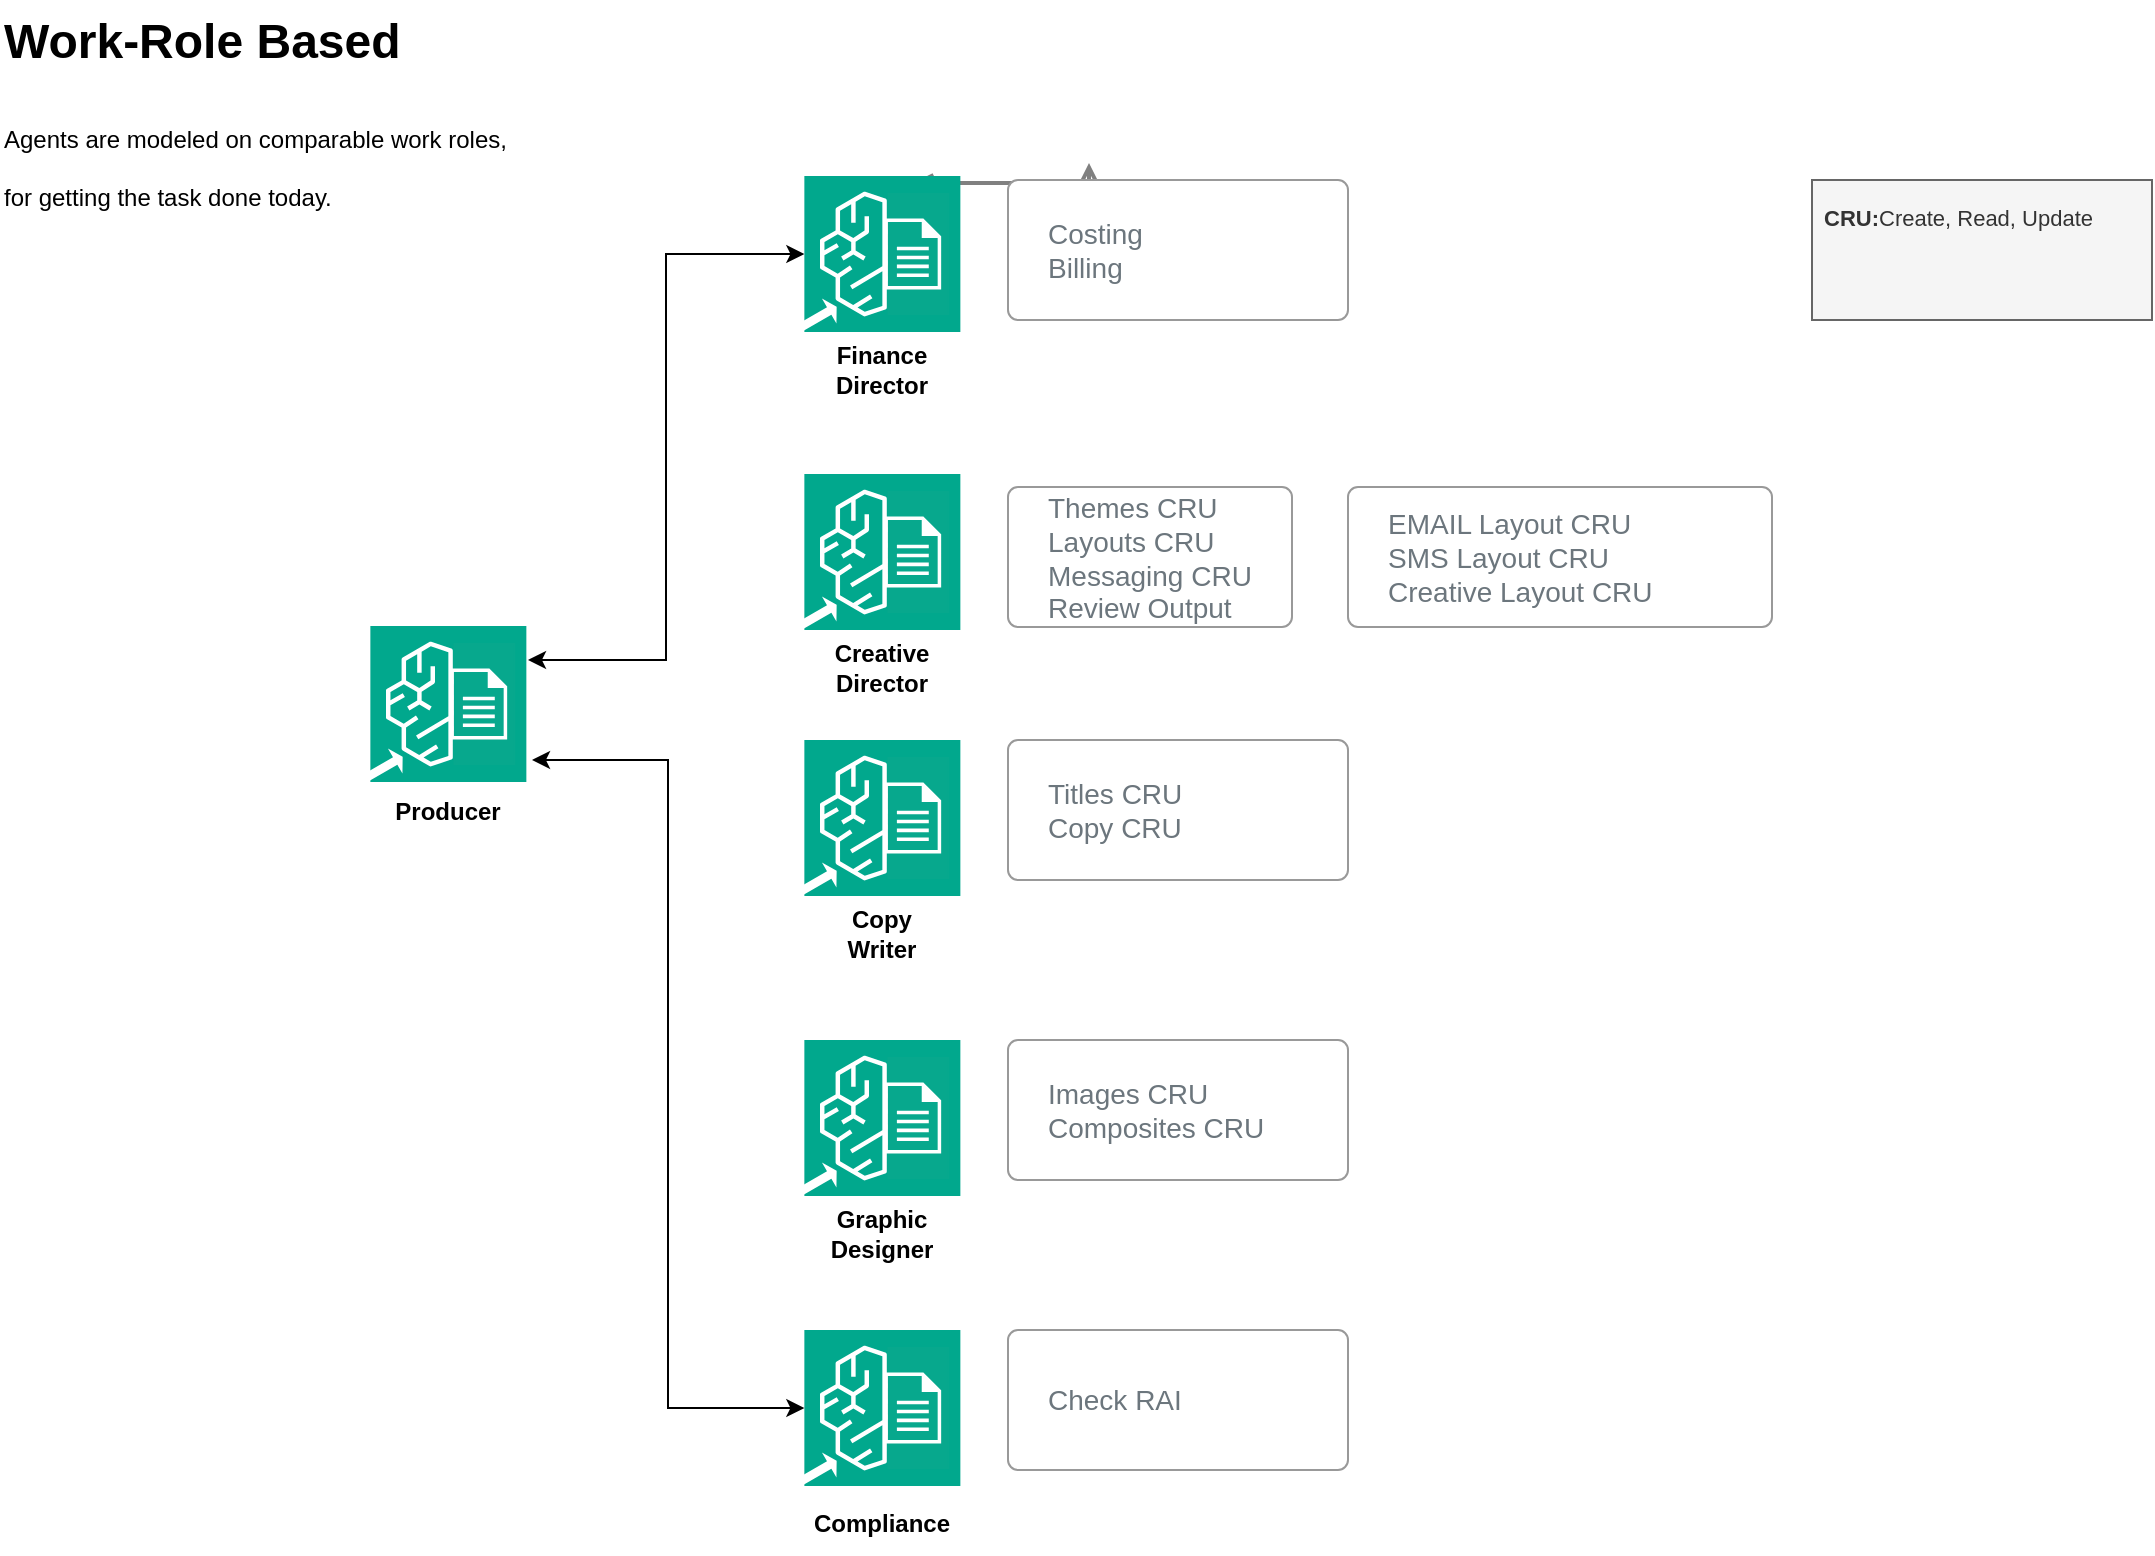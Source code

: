 <mxfile version="26.0.13" pages="2">
  <diagram id="Ht1M8jgEwFfnCIfOTk4-" name="Work-Role-Based">
    <mxGraphModel dx="1585" dy="957" grid="1" gridSize="10" guides="1" tooltips="1" connect="1" arrows="1" fold="1" page="1" pageScale="1" pageWidth="1169" pageHeight="827" math="0" shadow="0">
      <root>
        <mxCell id="0" />
        <mxCell id="1" parent="0" />
        <mxCell id="UEzPUAAOIrF-is8g5C7q-125" style="edgeStyle=orthogonalEdgeStyle;rounded=0;orthogonalLoop=1;jettySize=auto;html=1;startArrow=open;startFill=0;endArrow=open;endFill=0;strokeWidth=2;strokeColor=#808080;" parent="1" target="UEzPUAAOIrF-is8g5C7q-112" edge="1">
          <mxGeometry relative="1" as="geometry">
            <Array as="points">
              <mxPoint x="530.5" y="101.5" />
              <mxPoint x="530.5" y="101.5" />
            </Array>
            <mxPoint x="490.5" y="101.5" as="sourcePoint" />
          </mxGeometry>
        </mxCell>
        <mxCell id="UEzPUAAOIrF-is8g5C7q-143" style="edgeStyle=orthogonalEdgeStyle;rounded=0;orthogonalLoop=1;jettySize=auto;html=1;startArrow=open;startFill=0;endArrow=open;endFill=0;strokeWidth=2;strokeColor=#808080;" parent="1" target="UEzPUAAOIrF-is8g5C7q-112" edge="1">
          <mxGeometry relative="1" as="geometry">
            <mxPoint x="490.5" y="121.5" as="sourcePoint" />
            <mxPoint x="578.5" y="111.5" as="targetPoint" />
            <Array as="points">
              <mxPoint x="530.5" y="121.5" />
              <mxPoint x="530.5" y="121.5" />
            </Array>
          </mxGeometry>
        </mxCell>
        <mxCell id="4PaeEq6nUEPhwIZASsdd-29" value="" style="group" vertex="1" connectable="0" parent="1">
          <mxGeometry x="213.002" y="309" width="84.677" height="151" as="geometry" />
        </mxCell>
        <mxCell id="4PaeEq6nUEPhwIZASsdd-55" value="" style="group" vertex="1" connectable="0" parent="4PaeEq6nUEPhwIZASsdd-29">
          <mxGeometry y="34" width="84.677" height="108" as="geometry" />
        </mxCell>
        <mxCell id="4PaeEq6nUEPhwIZASsdd-13" value="" style="group" vertex="1" connectable="0" parent="4PaeEq6nUEPhwIZASsdd-55">
          <mxGeometry width="84.677" height="82.429" as="geometry" />
        </mxCell>
        <mxCell id="4PaeEq6nUEPhwIZASsdd-1" value="" style="sketch=0;points=[[0,0,0],[0.25,0,0],[0.5,0,0],[0.75,0,0],[1,0,0],[0,1,0],[0.25,1,0],[0.5,1,0],[0.75,1,0],[1,1,0],[0,0.25,0],[0,0.5,0],[0,0.75,0],[1,0.25,0],[1,0.5,0],[1,0.75,0]];outlineConnect=0;fontColor=#232F3E;fillColor=#01A88D;strokeColor=#ffffff;dashed=0;verticalLabelPosition=bottom;verticalAlign=top;align=center;html=1;fontSize=12;fontStyle=0;aspect=fixed;shape=mxgraph.aws4.resourceIcon;resIcon=mxgraph.aws4.bedrock;" vertex="1" parent="4PaeEq6nUEPhwIZASsdd-13">
          <mxGeometry x="6.178" width="78" height="78" as="geometry" />
        </mxCell>
        <mxCell id="4PaeEq6nUEPhwIZASsdd-7" value="" style="rounded=0;whiteSpace=wrap;html=1;strokeColor=light-dark(#07a88d, #ededed);fillColor=light-dark(#07a88d, #ededed);" vertex="1" parent="4PaeEq6nUEPhwIZASsdd-13">
          <mxGeometry x="48.178" y="9" width="30" height="60" as="geometry" />
        </mxCell>
        <mxCell id="4PaeEq6nUEPhwIZASsdd-10" value="" style="sketch=0;aspect=fixed;pointerEvents=1;shadow=0;dashed=0;html=1;strokeColor=none;labelPosition=center;verticalLabelPosition=bottom;verticalAlign=top;align=center;fillColor=#FFFFFF;shape=mxgraph.mscae.enterprise.document" vertex="1" parent="4PaeEq6nUEPhwIZASsdd-13">
          <mxGeometry x="46.178" y="21.25" width="28.4" height="35.5" as="geometry" />
        </mxCell>
        <mxCell id="4PaeEq6nUEPhwIZASsdd-12" value="" style="shape=singleArrow;whiteSpace=wrap;html=1;rotation=-30;strokeColor=none;" vertex="1" parent="4PaeEq6nUEPhwIZASsdd-13">
          <mxGeometry x="2.178" y="63.5" width="21.6" height="14.5" as="geometry" />
        </mxCell>
        <mxCell id="4PaeEq6nUEPhwIZASsdd-27" value="&lt;b&gt;Producer&lt;/b&gt;" style="text;html=1;align=center;verticalAlign=middle;whiteSpace=wrap;rounded=0;" vertex="1" parent="4PaeEq6nUEPhwIZASsdd-55">
          <mxGeometry x="14.998" y="78" width="60" height="30" as="geometry" />
        </mxCell>
        <mxCell id="4PaeEq6nUEPhwIZASsdd-48" value="" style="group" vertex="1" connectable="0" parent="1">
          <mxGeometry x="430.002" y="92" width="84.677" height="151" as="geometry" />
        </mxCell>
        <mxCell id="4PaeEq6nUEPhwIZASsdd-49" value="" style="group" vertex="1" connectable="0" parent="4PaeEq6nUEPhwIZASsdd-48">
          <mxGeometry y="26" width="84.677" height="82.429" as="geometry" />
        </mxCell>
        <mxCell id="4PaeEq6nUEPhwIZASsdd-50" value="" style="sketch=0;points=[[0,0,0],[0.25,0,0],[0.5,0,0],[0.75,0,0],[1,0,0],[0,1,0],[0.25,1,0],[0.5,1,0],[0.75,1,0],[1,1,0],[0,0.25,0],[0,0.5,0],[0,0.75,0],[1,0.25,0],[1,0.5,0],[1,0.75,0]];outlineConnect=0;fontColor=#232F3E;fillColor=#01A88D;strokeColor=#ffffff;dashed=0;verticalLabelPosition=bottom;verticalAlign=top;align=center;html=1;fontSize=12;fontStyle=0;aspect=fixed;shape=mxgraph.aws4.resourceIcon;resIcon=mxgraph.aws4.bedrock;" vertex="1" parent="4PaeEq6nUEPhwIZASsdd-49">
          <mxGeometry x="6.178" width="78" height="78" as="geometry" />
        </mxCell>
        <mxCell id="4PaeEq6nUEPhwIZASsdd-51" value="" style="rounded=0;whiteSpace=wrap;html=1;strokeColor=light-dark(#07a88d, #ededed);fillColor=light-dark(#07a88d, #ededed);" vertex="1" parent="4PaeEq6nUEPhwIZASsdd-49">
          <mxGeometry x="48.178" y="9" width="30" height="60" as="geometry" />
        </mxCell>
        <mxCell id="4PaeEq6nUEPhwIZASsdd-52" value="" style="sketch=0;aspect=fixed;pointerEvents=1;shadow=0;dashed=0;html=1;strokeColor=none;labelPosition=center;verticalLabelPosition=bottom;verticalAlign=top;align=center;fillColor=#FFFFFF;shape=mxgraph.mscae.enterprise.document" vertex="1" parent="4PaeEq6nUEPhwIZASsdd-49">
          <mxGeometry x="46.178" y="21.25" width="28.4" height="35.5" as="geometry" />
        </mxCell>
        <mxCell id="4PaeEq6nUEPhwIZASsdd-53" value="" style="shape=singleArrow;whiteSpace=wrap;html=1;rotation=-30;strokeColor=none;" vertex="1" parent="4PaeEq6nUEPhwIZASsdd-49">
          <mxGeometry x="2.178" y="63.5" width="21.6" height="14.5" as="geometry" />
        </mxCell>
        <mxCell id="4PaeEq6nUEPhwIZASsdd-54" value="&lt;b&gt;Finance&lt;/b&gt;&lt;div&gt;&lt;b&gt;Director&lt;/b&gt;&lt;/div&gt;" style="text;html=1;align=center;verticalAlign=middle;whiteSpace=wrap;rounded=0;" vertex="1" parent="4PaeEq6nUEPhwIZASsdd-48">
          <mxGeometry x="14.998" y="108" width="60" height="30" as="geometry" />
        </mxCell>
        <mxCell id="4PaeEq6nUEPhwIZASsdd-72" value="" style="group" vertex="1" connectable="0" parent="1">
          <mxGeometry x="430.002" y="233" width="84.677" height="151" as="geometry" />
        </mxCell>
        <mxCell id="4PaeEq6nUEPhwIZASsdd-73" value="" style="group" vertex="1" connectable="0" parent="4PaeEq6nUEPhwIZASsdd-72">
          <mxGeometry y="34" width="84.677" height="82.429" as="geometry" />
        </mxCell>
        <mxCell id="4PaeEq6nUEPhwIZASsdd-74" value="" style="sketch=0;points=[[0,0,0],[0.25,0,0],[0.5,0,0],[0.75,0,0],[1,0,0],[0,1,0],[0.25,1,0],[0.5,1,0],[0.75,1,0],[1,1,0],[0,0.25,0],[0,0.5,0],[0,0.75,0],[1,0.25,0],[1,0.5,0],[1,0.75,0]];outlineConnect=0;fontColor=#232F3E;fillColor=#01A88D;strokeColor=#ffffff;dashed=0;verticalLabelPosition=bottom;verticalAlign=top;align=center;html=1;fontSize=12;fontStyle=0;aspect=fixed;shape=mxgraph.aws4.resourceIcon;resIcon=mxgraph.aws4.bedrock;" vertex="1" parent="4PaeEq6nUEPhwIZASsdd-73">
          <mxGeometry x="6.178" width="78" height="78" as="geometry" />
        </mxCell>
        <mxCell id="4PaeEq6nUEPhwIZASsdd-75" value="" style="rounded=0;whiteSpace=wrap;html=1;strokeColor=light-dark(#07a88d, #ededed);fillColor=light-dark(#07a88d, #ededed);" vertex="1" parent="4PaeEq6nUEPhwIZASsdd-73">
          <mxGeometry x="48.178" y="9" width="30" height="60" as="geometry" />
        </mxCell>
        <mxCell id="4PaeEq6nUEPhwIZASsdd-76" value="" style="sketch=0;aspect=fixed;pointerEvents=1;shadow=0;dashed=0;html=1;strokeColor=none;labelPosition=center;verticalLabelPosition=bottom;verticalAlign=top;align=center;fillColor=#FFFFFF;shape=mxgraph.mscae.enterprise.document" vertex="1" parent="4PaeEq6nUEPhwIZASsdd-73">
          <mxGeometry x="46.178" y="21.25" width="28.4" height="35.5" as="geometry" />
        </mxCell>
        <mxCell id="4PaeEq6nUEPhwIZASsdd-77" value="" style="shape=singleArrow;whiteSpace=wrap;html=1;rotation=-30;strokeColor=none;" vertex="1" parent="4PaeEq6nUEPhwIZASsdd-73">
          <mxGeometry x="2.178" y="63.5" width="21.6" height="14.5" as="geometry" />
        </mxCell>
        <mxCell id="4PaeEq6nUEPhwIZASsdd-78" value="&lt;b&gt;Creative&lt;/b&gt;&lt;div&gt;&lt;b&gt;Director&lt;/b&gt;&lt;/div&gt;" style="text;html=1;align=center;verticalAlign=middle;whiteSpace=wrap;rounded=0;" vertex="1" parent="4PaeEq6nUEPhwIZASsdd-72">
          <mxGeometry x="14.998" y="116" width="60" height="30" as="geometry" />
        </mxCell>
        <mxCell id="4PaeEq6nUEPhwIZASsdd-79" value="" style="group" vertex="1" connectable="0" parent="1">
          <mxGeometry x="430.002" y="400" width="84.677" height="82.429" as="geometry" />
        </mxCell>
        <mxCell id="4PaeEq6nUEPhwIZASsdd-80" value="" style="sketch=0;points=[[0,0,0],[0.25,0,0],[0.5,0,0],[0.75,0,0],[1,0,0],[0,1,0],[0.25,1,0],[0.5,1,0],[0.75,1,0],[1,1,0],[0,0.25,0],[0,0.5,0],[0,0.75,0],[1,0.25,0],[1,0.5,0],[1,0.75,0]];outlineConnect=0;fontColor=#232F3E;fillColor=#01A88D;strokeColor=#ffffff;dashed=0;verticalLabelPosition=bottom;verticalAlign=top;align=center;html=1;fontSize=12;fontStyle=0;aspect=fixed;shape=mxgraph.aws4.resourceIcon;resIcon=mxgraph.aws4.bedrock;" vertex="1" parent="4PaeEq6nUEPhwIZASsdd-79">
          <mxGeometry x="6.178" width="78" height="78" as="geometry" />
        </mxCell>
        <mxCell id="4PaeEq6nUEPhwIZASsdd-81" value="" style="rounded=0;whiteSpace=wrap;html=1;strokeColor=light-dark(#07a88d, #ededed);fillColor=light-dark(#07a88d, #ededed);" vertex="1" parent="4PaeEq6nUEPhwIZASsdd-79">
          <mxGeometry x="48.178" y="9" width="30" height="60" as="geometry" />
        </mxCell>
        <mxCell id="4PaeEq6nUEPhwIZASsdd-82" value="" style="sketch=0;aspect=fixed;pointerEvents=1;shadow=0;dashed=0;html=1;strokeColor=none;labelPosition=center;verticalLabelPosition=bottom;verticalAlign=top;align=center;fillColor=#FFFFFF;shape=mxgraph.mscae.enterprise.document" vertex="1" parent="4PaeEq6nUEPhwIZASsdd-79">
          <mxGeometry x="46.178" y="21.25" width="28.4" height="35.5" as="geometry" />
        </mxCell>
        <mxCell id="4PaeEq6nUEPhwIZASsdd-83" value="" style="shape=singleArrow;whiteSpace=wrap;html=1;rotation=-30;strokeColor=none;" vertex="1" parent="4PaeEq6nUEPhwIZASsdd-79">
          <mxGeometry x="2.178" y="63.5" width="21.6" height="14.5" as="geometry" />
        </mxCell>
        <mxCell id="4PaeEq6nUEPhwIZASsdd-84" value="&lt;b&gt;Copy&lt;/b&gt;&lt;div&gt;&lt;b&gt;Writer&lt;/b&gt;&lt;/div&gt;" style="text;html=1;align=center;verticalAlign=middle;whiteSpace=wrap;rounded=0;" vertex="1" parent="1">
          <mxGeometry x="445" y="482" width="60" height="30" as="geometry" />
        </mxCell>
        <mxCell id="4PaeEq6nUEPhwIZASsdd-85" value="" style="group" vertex="1" connectable="0" parent="1">
          <mxGeometry x="430.002" y="550" width="84.677" height="82.429" as="geometry" />
        </mxCell>
        <mxCell id="4PaeEq6nUEPhwIZASsdd-86" value="" style="sketch=0;points=[[0,0,0],[0.25,0,0],[0.5,0,0],[0.75,0,0],[1,0,0],[0,1,0],[0.25,1,0],[0.5,1,0],[0.75,1,0],[1,1,0],[0,0.25,0],[0,0.5,0],[0,0.75,0],[1,0.25,0],[1,0.5,0],[1,0.75,0]];outlineConnect=0;fontColor=#232F3E;fillColor=#01A88D;strokeColor=#ffffff;dashed=0;verticalLabelPosition=bottom;verticalAlign=top;align=center;html=1;fontSize=12;fontStyle=0;aspect=fixed;shape=mxgraph.aws4.resourceIcon;resIcon=mxgraph.aws4.bedrock;" vertex="1" parent="4PaeEq6nUEPhwIZASsdd-85">
          <mxGeometry x="6.178" width="78" height="78" as="geometry" />
        </mxCell>
        <mxCell id="4PaeEq6nUEPhwIZASsdd-87" value="" style="rounded=0;whiteSpace=wrap;html=1;strokeColor=light-dark(#07a88d, #ededed);fillColor=light-dark(#07a88d, #ededed);" vertex="1" parent="4PaeEq6nUEPhwIZASsdd-85">
          <mxGeometry x="48.178" y="9" width="30" height="60" as="geometry" />
        </mxCell>
        <mxCell id="4PaeEq6nUEPhwIZASsdd-88" value="" style="sketch=0;aspect=fixed;pointerEvents=1;shadow=0;dashed=0;html=1;strokeColor=none;labelPosition=center;verticalLabelPosition=bottom;verticalAlign=top;align=center;fillColor=#FFFFFF;shape=mxgraph.mscae.enterprise.document" vertex="1" parent="4PaeEq6nUEPhwIZASsdd-85">
          <mxGeometry x="46.178" y="21.25" width="28.4" height="35.5" as="geometry" />
        </mxCell>
        <mxCell id="4PaeEq6nUEPhwIZASsdd-89" value="" style="shape=singleArrow;whiteSpace=wrap;html=1;rotation=-30;strokeColor=none;" vertex="1" parent="4PaeEq6nUEPhwIZASsdd-85">
          <mxGeometry x="2.178" y="63.5" width="21.6" height="14.5" as="geometry" />
        </mxCell>
        <mxCell id="4PaeEq6nUEPhwIZASsdd-90" value="&lt;b&gt;Graphic&lt;/b&gt;&lt;div&gt;&lt;b&gt;Designer&lt;/b&gt;&lt;/div&gt;" style="text;html=1;align=center;verticalAlign=middle;whiteSpace=wrap;rounded=0;" vertex="1" parent="1">
          <mxGeometry x="445" y="632" width="60" height="30" as="geometry" />
        </mxCell>
        <mxCell id="4PaeEq6nUEPhwIZASsdd-91" value="&lt;div&gt;Themes CRU&lt;/div&gt;&lt;div&gt;Layouts CRU&lt;/div&gt;&lt;div&gt;Messaging CRU&lt;/div&gt;&lt;div&gt;Review Output&lt;/div&gt;" style="html=1;shadow=0;dashed=0;shape=mxgraph.bootstrap.rrect;rSize=5;strokeColor=#999999;strokeWidth=1;fillColor=#FFFFFF;fontColor=#6C767D;whiteSpace=wrap;align=left;verticalAlign=middle;spacingLeft=10;fontSize=14;spacing=10;" vertex="1" parent="1">
          <mxGeometry x="538" y="273.5" width="142" height="70" as="geometry" />
        </mxCell>
        <mxCell id="4PaeEq6nUEPhwIZASsdd-92" value="&lt;div&gt;Titles CRU&lt;/div&gt;&lt;div&gt;Copy CRU&lt;/div&gt;" style="html=1;shadow=0;dashed=0;shape=mxgraph.bootstrap.rrect;rSize=5;strokeColor=#999999;strokeWidth=1;fillColor=#FFFFFF;fontColor=#6C767D;whiteSpace=wrap;align=left;verticalAlign=middle;spacingLeft=10;fontSize=14;spacing=10;" vertex="1" parent="1">
          <mxGeometry x="538" y="400" width="170" height="70" as="geometry" />
        </mxCell>
        <mxCell id="4PaeEq6nUEPhwIZASsdd-93" value="&lt;div&gt;Images CRU&lt;/div&gt;&lt;div&gt;Composites CRU&lt;/div&gt;" style="html=1;shadow=0;dashed=0;shape=mxgraph.bootstrap.rrect;rSize=5;strokeColor=#999999;strokeWidth=1;fillColor=#FFFFFF;fontColor=#6C767D;whiteSpace=wrap;align=left;verticalAlign=middle;spacingLeft=10;fontSize=14;spacing=10;" vertex="1" parent="1">
          <mxGeometry x="538" y="550" width="170" height="70" as="geometry" />
        </mxCell>
        <mxCell id="4PaeEq6nUEPhwIZASsdd-94" value="&lt;div&gt;&lt;span style=&quot;background-color: transparent; color: light-dark(rgb(108, 118, 125), rgb(131, 139, 145));&quot;&gt;Costing&lt;/span&gt;&lt;/div&gt;&lt;div&gt;Billing&lt;/div&gt;" style="html=1;shadow=0;dashed=0;shape=mxgraph.bootstrap.rrect;rSize=5;strokeColor=#999999;strokeWidth=1;fillColor=#FFFFFF;fontColor=#6C767D;whiteSpace=wrap;align=left;verticalAlign=middle;spacingLeft=10;fontSize=14;spacing=10;" vertex="1" parent="1">
          <mxGeometry x="538" y="120" width="170" height="70" as="geometry" />
        </mxCell>
        <mxCell id="4PaeEq6nUEPhwIZASsdd-95" value="" style="group" vertex="1" connectable="0" parent="1">
          <mxGeometry x="430.002" y="695" width="84.677" height="82.429" as="geometry" />
        </mxCell>
        <mxCell id="4PaeEq6nUEPhwIZASsdd-96" value="" style="sketch=0;points=[[0,0,0],[0.25,0,0],[0.5,0,0],[0.75,0,0],[1,0,0],[0,1,0],[0.25,1,0],[0.5,1,0],[0.75,1,0],[1,1,0],[0,0.25,0],[0,0.5,0],[0,0.75,0],[1,0.25,0],[1,0.5,0],[1,0.75,0]];outlineConnect=0;fontColor=#232F3E;fillColor=#01A88D;strokeColor=#ffffff;dashed=0;verticalLabelPosition=bottom;verticalAlign=top;align=center;html=1;fontSize=12;fontStyle=0;aspect=fixed;shape=mxgraph.aws4.resourceIcon;resIcon=mxgraph.aws4.bedrock;" vertex="1" parent="4PaeEq6nUEPhwIZASsdd-95">
          <mxGeometry x="6.178" width="78" height="78" as="geometry" />
        </mxCell>
        <mxCell id="4PaeEq6nUEPhwIZASsdd-97" value="" style="rounded=0;whiteSpace=wrap;html=1;strokeColor=light-dark(#07a88d, #ededed);fillColor=light-dark(#07a88d, #ededed);" vertex="1" parent="4PaeEq6nUEPhwIZASsdd-95">
          <mxGeometry x="48.178" y="9" width="30" height="60" as="geometry" />
        </mxCell>
        <mxCell id="4PaeEq6nUEPhwIZASsdd-98" value="" style="sketch=0;aspect=fixed;pointerEvents=1;shadow=0;dashed=0;html=1;strokeColor=none;labelPosition=center;verticalLabelPosition=bottom;verticalAlign=top;align=center;fillColor=#FFFFFF;shape=mxgraph.mscae.enterprise.document" vertex="1" parent="4PaeEq6nUEPhwIZASsdd-95">
          <mxGeometry x="46.178" y="21.25" width="28.4" height="35.5" as="geometry" />
        </mxCell>
        <mxCell id="4PaeEq6nUEPhwIZASsdd-99" value="" style="shape=singleArrow;whiteSpace=wrap;html=1;rotation=-30;strokeColor=none;" vertex="1" parent="4PaeEq6nUEPhwIZASsdd-95">
          <mxGeometry x="2.178" y="63.5" width="21.6" height="14.5" as="geometry" />
        </mxCell>
        <mxCell id="4PaeEq6nUEPhwIZASsdd-100" value="&lt;b&gt;Compliance&lt;/b&gt;" style="text;html=1;align=center;verticalAlign=middle;whiteSpace=wrap;rounded=0;" vertex="1" parent="1">
          <mxGeometry x="445" y="777" width="60" height="30" as="geometry" />
        </mxCell>
        <mxCell id="4PaeEq6nUEPhwIZASsdd-101" value="&lt;div&gt;&lt;span style=&quot;background-color: transparent; color: light-dark(rgb(108, 118, 125), rgb(131, 139, 145));&quot;&gt;Check RAI&lt;/span&gt;&lt;/div&gt;" style="html=1;shadow=0;dashed=0;shape=mxgraph.bootstrap.rrect;rSize=5;strokeColor=#999999;strokeWidth=1;fillColor=#FFFFFF;fontColor=#6C767D;whiteSpace=wrap;align=left;verticalAlign=middle;spacingLeft=10;fontSize=14;spacing=10;" vertex="1" parent="1">
          <mxGeometry x="538" y="695" width="170" height="70" as="geometry" />
        </mxCell>
        <mxCell id="4PaeEq6nUEPhwIZASsdd-111" value="" style="endArrow=classic;startArrow=classic;html=1;rounded=0;entryX=0;entryY=0.5;entryDx=0;entryDy=0;entryPerimeter=0;edgeStyle=elbowEdgeStyle;" edge="1" parent="1" target="4PaeEq6nUEPhwIZASsdd-50">
          <mxGeometry width="50" height="50" relative="1" as="geometry">
            <mxPoint x="298" y="360" as="sourcePoint" />
            <mxPoint x="347.68" y="334" as="targetPoint" />
          </mxGeometry>
        </mxCell>
        <mxCell id="4PaeEq6nUEPhwIZASsdd-112" value="" style="endArrow=classic;startArrow=classic;html=1;rounded=0;entryX=0;entryY=0.5;entryDx=0;entryDy=0;entryPerimeter=0;edgeStyle=elbowEdgeStyle;" edge="1" parent="1" target="4PaeEq6nUEPhwIZASsdd-96">
          <mxGeometry width="50" height="50" relative="1" as="geometry">
            <mxPoint x="300" y="410" as="sourcePoint" />
            <mxPoint x="446" y="175" as="targetPoint" />
          </mxGeometry>
        </mxCell>
        <mxCell id="_E9wzaONKfAI1mVDBS3--1" value="&lt;div&gt;EMAIL Layout CRU&lt;/div&gt;&lt;div&gt;SMS Layout CRU&lt;/div&gt;&lt;div&gt;Creative Layout CRU&lt;/div&gt;" style="html=1;shadow=0;dashed=0;shape=mxgraph.bootstrap.rrect;rSize=5;strokeColor=#999999;strokeWidth=1;fillColor=#FFFFFF;fontColor=#6C767D;whiteSpace=wrap;align=left;verticalAlign=middle;spacingLeft=10;fontSize=14;spacing=10;" vertex="1" parent="1">
          <mxGeometry x="708" y="273.5" width="212" height="70" as="geometry" />
        </mxCell>
        <mxCell id="NmozRz58iUKH3hlLvKfs-1" value="&lt;h1 style=&quot;margin-top: 0px;&quot;&gt;&lt;font style=&quot;font-size: 11px;&quot;&gt;CRU:&lt;/font&gt;&lt;span style=&quot;font-size: 11px; background-color: transparent; color: light-dark(rgb(51, 51, 51), rgb(193, 193, 193)); font-weight: normal;&quot;&gt;Create, Read, Update&lt;/span&gt;&lt;/h1&gt;" style="text;html=1;whiteSpace=wrap;overflow=hidden;rounded=0;fontSize=9;fillColor=#f5f5f5;fontColor=#333333;strokeColor=#666666;spacingLeft=4;" vertex="1" parent="1">
          <mxGeometry x="940" y="120" width="170" height="70" as="geometry" />
        </mxCell>
        <mxCell id="NmozRz58iUKH3hlLvKfs-3" value="&lt;h1 style=&quot;margin-top: 0px;&quot;&gt;&lt;span style=&quot;background-color: transparent; color: light-dark(rgb(0, 0, 0), rgb(255, 255, 255));&quot;&gt;Work-Role Based&amp;nbsp;&lt;/span&gt;&lt;/h1&gt;&lt;h1 style=&quot;margin-top: 0px;&quot;&gt;&lt;span style=&quot;font-size: 12px; font-weight: 400;&quot;&gt;Agents are modeled on comparable work roles, for getting the task done today.&lt;/span&gt;&lt;/h1&gt;" style="text;html=1;whiteSpace=wrap;overflow=hidden;rounded=0;" vertex="1" parent="1">
          <mxGeometry x="34" y="30" width="267" height="120" as="geometry" />
        </mxCell>
      </root>
    </mxGraphModel>
  </diagram>
  <diagram name="Task-Based" id="yrOGy-PMVz8treLItYeu">
    <mxGraphModel dx="1585" dy="957" grid="1" gridSize="10" guides="1" tooltips="1" connect="1" arrows="1" fold="1" page="1" pageScale="1" pageWidth="1169" pageHeight="827" math="0" shadow="0">
      <root>
        <mxCell id="jLcgx9po8h9tuZct2p5I-0" />
        <mxCell id="jLcgx9po8h9tuZct2p5I-1" parent="jLcgx9po8h9tuZct2p5I-0" />
        <mxCell id="jLcgx9po8h9tuZct2p5I-2" style="edgeStyle=orthogonalEdgeStyle;rounded=0;orthogonalLoop=1;jettySize=auto;html=1;startArrow=open;startFill=0;endArrow=open;endFill=0;strokeWidth=2;strokeColor=#808080;" edge="1" parent="jLcgx9po8h9tuZct2p5I-1">
          <mxGeometry relative="1" as="geometry">
            <Array as="points">
              <mxPoint x="530.5" y="101.5" />
              <mxPoint x="530.5" y="101.5" />
            </Array>
            <mxPoint x="490.5" y="101.5" as="sourcePoint" />
          </mxGeometry>
        </mxCell>
        <mxCell id="jLcgx9po8h9tuZct2p5I-4" value="" style="group" vertex="1" connectable="0" parent="jLcgx9po8h9tuZct2p5I-1">
          <mxGeometry x="213.002" y="309" width="84.677" height="151" as="geometry" />
        </mxCell>
        <mxCell id="jLcgx9po8h9tuZct2p5I-5" value="" style="group" vertex="1" connectable="0" parent="jLcgx9po8h9tuZct2p5I-4">
          <mxGeometry y="34" width="84.677" height="108" as="geometry" />
        </mxCell>
        <mxCell id="jLcgx9po8h9tuZct2p5I-6" value="" style="group" vertex="1" connectable="0" parent="jLcgx9po8h9tuZct2p5I-5">
          <mxGeometry width="84.677" height="82.429" as="geometry" />
        </mxCell>
        <mxCell id="jLcgx9po8h9tuZct2p5I-7" value="" style="sketch=0;points=[[0,0,0],[0.25,0,0],[0.5,0,0],[0.75,0,0],[1,0,0],[0,1,0],[0.25,1,0],[0.5,1,0],[0.75,1,0],[1,1,0],[0,0.25,0],[0,0.5,0],[0,0.75,0],[1,0.25,0],[1,0.5,0],[1,0.75,0]];outlineConnect=0;fontColor=#232F3E;fillColor=#01A88D;strokeColor=#ffffff;dashed=0;verticalLabelPosition=bottom;verticalAlign=top;align=center;html=1;fontSize=12;fontStyle=0;aspect=fixed;shape=mxgraph.aws4.resourceIcon;resIcon=mxgraph.aws4.bedrock;" vertex="1" parent="jLcgx9po8h9tuZct2p5I-6">
          <mxGeometry x="6.178" width="78" height="78" as="geometry" />
        </mxCell>
        <mxCell id="jLcgx9po8h9tuZct2p5I-8" value="" style="rounded=0;whiteSpace=wrap;html=1;strokeColor=light-dark(#07a88d, #ededed);fillColor=light-dark(#07a88d, #ededed);" vertex="1" parent="jLcgx9po8h9tuZct2p5I-6">
          <mxGeometry x="48.178" y="9" width="30" height="60" as="geometry" />
        </mxCell>
        <mxCell id="jLcgx9po8h9tuZct2p5I-9" value="" style="sketch=0;aspect=fixed;pointerEvents=1;shadow=0;dashed=0;html=1;strokeColor=none;labelPosition=center;verticalLabelPosition=bottom;verticalAlign=top;align=center;fillColor=#FFFFFF;shape=mxgraph.mscae.enterprise.document" vertex="1" parent="jLcgx9po8h9tuZct2p5I-6">
          <mxGeometry x="46.178" y="21.25" width="28.4" height="35.5" as="geometry" />
        </mxCell>
        <mxCell id="jLcgx9po8h9tuZct2p5I-10" value="" style="shape=singleArrow;whiteSpace=wrap;html=1;rotation=-30;strokeColor=none;" vertex="1" parent="jLcgx9po8h9tuZct2p5I-6">
          <mxGeometry x="2.178" y="63.5" width="21.6" height="14.5" as="geometry" />
        </mxCell>
        <mxCell id="jLcgx9po8h9tuZct2p5I-11" value="&lt;b&gt;Orchestrator&lt;/b&gt;" style="text;html=1;align=center;verticalAlign=middle;whiteSpace=wrap;rounded=0;" vertex="1" parent="jLcgx9po8h9tuZct2p5I-5">
          <mxGeometry x="14.998" y="78" width="60" height="30" as="geometry" />
        </mxCell>
        <mxCell id="jLcgx9po8h9tuZct2p5I-12" value="" style="group" vertex="1" connectable="0" parent="jLcgx9po8h9tuZct2p5I-1">
          <mxGeometry x="430.002" y="92" width="84.677" height="151" as="geometry" />
        </mxCell>
        <mxCell id="jLcgx9po8h9tuZct2p5I-13" value="" style="group" vertex="1" connectable="0" parent="jLcgx9po8h9tuZct2p5I-12">
          <mxGeometry y="26" width="84.677" height="82.429" as="geometry" />
        </mxCell>
        <mxCell id="jLcgx9po8h9tuZct2p5I-14" value="" style="sketch=0;points=[[0,0,0],[0.25,0,0],[0.5,0,0],[0.75,0,0],[1,0,0],[0,1,0],[0.25,1,0],[0.5,1,0],[0.75,1,0],[1,1,0],[0,0.25,0],[0,0.5,0],[0,0.75,0],[1,0.25,0],[1,0.5,0],[1,0.75,0]];outlineConnect=0;fontColor=#232F3E;fillColor=#01A88D;strokeColor=#ffffff;dashed=0;verticalLabelPosition=bottom;verticalAlign=top;align=center;html=1;fontSize=12;fontStyle=0;aspect=fixed;shape=mxgraph.aws4.resourceIcon;resIcon=mxgraph.aws4.bedrock;" vertex="1" parent="jLcgx9po8h9tuZct2p5I-13">
          <mxGeometry x="6.178" width="78" height="78" as="geometry" />
        </mxCell>
        <mxCell id="jLcgx9po8h9tuZct2p5I-15" value="" style="rounded=0;whiteSpace=wrap;html=1;strokeColor=light-dark(#07a88d, #ededed);fillColor=light-dark(#07a88d, #ededed);" vertex="1" parent="jLcgx9po8h9tuZct2p5I-13">
          <mxGeometry x="48.178" y="9" width="30" height="60" as="geometry" />
        </mxCell>
        <mxCell id="jLcgx9po8h9tuZct2p5I-16" value="" style="sketch=0;aspect=fixed;pointerEvents=1;shadow=0;dashed=0;html=1;strokeColor=none;labelPosition=center;verticalLabelPosition=bottom;verticalAlign=top;align=center;fillColor=#FFFFFF;shape=mxgraph.mscae.enterprise.document" vertex="1" parent="jLcgx9po8h9tuZct2p5I-13">
          <mxGeometry x="46.178" y="21.25" width="28.4" height="35.5" as="geometry" />
        </mxCell>
        <mxCell id="jLcgx9po8h9tuZct2p5I-17" value="" style="shape=singleArrow;whiteSpace=wrap;html=1;rotation=-30;strokeColor=none;" vertex="1" parent="jLcgx9po8h9tuZct2p5I-13">
          <mxGeometry x="2.178" y="63.5" width="21.6" height="14.5" as="geometry" />
        </mxCell>
        <mxCell id="jLcgx9po8h9tuZct2p5I-18" value="&lt;b&gt;Theme&lt;/b&gt;" style="text;html=1;align=center;verticalAlign=middle;whiteSpace=wrap;rounded=0;" vertex="1" parent="jLcgx9po8h9tuZct2p5I-12">
          <mxGeometry x="14.998" y="108" width="60" height="30" as="geometry" />
        </mxCell>
        <mxCell id="jLcgx9po8h9tuZct2p5I-19" value="" style="group" vertex="1" connectable="0" parent="jLcgx9po8h9tuZct2p5I-1">
          <mxGeometry x="430.002" y="233" width="84.677" height="151" as="geometry" />
        </mxCell>
        <mxCell id="jLcgx9po8h9tuZct2p5I-20" value="" style="group" vertex="1" connectable="0" parent="jLcgx9po8h9tuZct2p5I-19">
          <mxGeometry y="34" width="84.677" height="82.429" as="geometry" />
        </mxCell>
        <mxCell id="jLcgx9po8h9tuZct2p5I-21" value="" style="sketch=0;points=[[0,0,0],[0.25,0,0],[0.5,0,0],[0.75,0,0],[1,0,0],[0,1,0],[0.25,1,0],[0.5,1,0],[0.75,1,0],[1,1,0],[0,0.25,0],[0,0.5,0],[0,0.75,0],[1,0.25,0],[1,0.5,0],[1,0.75,0]];outlineConnect=0;fontColor=#232F3E;fillColor=#01A88D;strokeColor=#ffffff;dashed=0;verticalLabelPosition=bottom;verticalAlign=top;align=center;html=1;fontSize=12;fontStyle=0;aspect=fixed;shape=mxgraph.aws4.resourceIcon;resIcon=mxgraph.aws4.bedrock;" vertex="1" parent="jLcgx9po8h9tuZct2p5I-20">
          <mxGeometry x="6.178" width="78" height="78" as="geometry" />
        </mxCell>
        <mxCell id="jLcgx9po8h9tuZct2p5I-22" value="" style="rounded=0;whiteSpace=wrap;html=1;strokeColor=light-dark(#07a88d, #ededed);fillColor=light-dark(#07a88d, #ededed);" vertex="1" parent="jLcgx9po8h9tuZct2p5I-20">
          <mxGeometry x="48.178" y="9" width="30" height="60" as="geometry" />
        </mxCell>
        <mxCell id="jLcgx9po8h9tuZct2p5I-23" value="" style="sketch=0;aspect=fixed;pointerEvents=1;shadow=0;dashed=0;html=1;strokeColor=none;labelPosition=center;verticalLabelPosition=bottom;verticalAlign=top;align=center;fillColor=#FFFFFF;shape=mxgraph.mscae.enterprise.document" vertex="1" parent="jLcgx9po8h9tuZct2p5I-20">
          <mxGeometry x="46.178" y="21.25" width="28.4" height="35.5" as="geometry" />
        </mxCell>
        <mxCell id="jLcgx9po8h9tuZct2p5I-24" value="" style="shape=singleArrow;whiteSpace=wrap;html=1;rotation=-30;strokeColor=none;" vertex="1" parent="jLcgx9po8h9tuZct2p5I-20">
          <mxGeometry x="2.178" y="63.5" width="21.6" height="14.5" as="geometry" />
        </mxCell>
        <mxCell id="jLcgx9po8h9tuZct2p5I-25" value="&lt;b&gt;Email&lt;/b&gt;" style="text;html=1;align=center;verticalAlign=middle;whiteSpace=wrap;rounded=0;" vertex="1" parent="jLcgx9po8h9tuZct2p5I-19">
          <mxGeometry x="14.998" y="116" width="60" height="30" as="geometry" />
        </mxCell>
        <mxCell id="jLcgx9po8h9tuZct2p5I-26" value="" style="group" vertex="1" connectable="0" parent="jLcgx9po8h9tuZct2p5I-1">
          <mxGeometry x="430.002" y="400" width="84.677" height="82.429" as="geometry" />
        </mxCell>
        <mxCell id="jLcgx9po8h9tuZct2p5I-27" value="" style="sketch=0;points=[[0,0,0],[0.25,0,0],[0.5,0,0],[0.75,0,0],[1,0,0],[0,1,0],[0.25,1,0],[0.5,1,0],[0.75,1,0],[1,1,0],[0,0.25,0],[0,0.5,0],[0,0.75,0],[1,0.25,0],[1,0.5,0],[1,0.75,0]];outlineConnect=0;fontColor=#232F3E;fillColor=#01A88D;strokeColor=#ffffff;dashed=0;verticalLabelPosition=bottom;verticalAlign=top;align=center;html=1;fontSize=12;fontStyle=0;aspect=fixed;shape=mxgraph.aws4.resourceIcon;resIcon=mxgraph.aws4.bedrock;" vertex="1" parent="jLcgx9po8h9tuZct2p5I-26">
          <mxGeometry x="6.178" width="78" height="78" as="geometry" />
        </mxCell>
        <mxCell id="jLcgx9po8h9tuZct2p5I-28" value="" style="rounded=0;whiteSpace=wrap;html=1;strokeColor=light-dark(#07a88d, #ededed);fillColor=light-dark(#07a88d, #ededed);" vertex="1" parent="jLcgx9po8h9tuZct2p5I-26">
          <mxGeometry x="48.178" y="9" width="30" height="60" as="geometry" />
        </mxCell>
        <mxCell id="jLcgx9po8h9tuZct2p5I-29" value="" style="sketch=0;aspect=fixed;pointerEvents=1;shadow=0;dashed=0;html=1;strokeColor=none;labelPosition=center;verticalLabelPosition=bottom;verticalAlign=top;align=center;fillColor=#FFFFFF;shape=mxgraph.mscae.enterprise.document" vertex="1" parent="jLcgx9po8h9tuZct2p5I-26">
          <mxGeometry x="46.178" y="21.25" width="28.4" height="35.5" as="geometry" />
        </mxCell>
        <mxCell id="jLcgx9po8h9tuZct2p5I-30" value="" style="shape=singleArrow;whiteSpace=wrap;html=1;rotation=-30;strokeColor=none;" vertex="1" parent="jLcgx9po8h9tuZct2p5I-26">
          <mxGeometry x="2.178" y="63.5" width="21.6" height="14.5" as="geometry" />
        </mxCell>
        <mxCell id="jLcgx9po8h9tuZct2p5I-31" value="&lt;b&gt;SMS&lt;/b&gt;" style="text;html=1;align=center;verticalAlign=middle;whiteSpace=wrap;rounded=0;" vertex="1" parent="jLcgx9po8h9tuZct2p5I-1">
          <mxGeometry x="445" y="482" width="60" height="30" as="geometry" />
        </mxCell>
        <mxCell id="jLcgx9po8h9tuZct2p5I-32" value="" style="group" vertex="1" connectable="0" parent="jLcgx9po8h9tuZct2p5I-1">
          <mxGeometry x="430.002" y="550" width="84.677" height="82.429" as="geometry" />
        </mxCell>
        <mxCell id="jLcgx9po8h9tuZct2p5I-33" value="" style="sketch=0;points=[[0,0,0],[0.25,0,0],[0.5,0,0],[0.75,0,0],[1,0,0],[0,1,0],[0.25,1,0],[0.5,1,0],[0.75,1,0],[1,1,0],[0,0.25,0],[0,0.5,0],[0,0.75,0],[1,0.25,0],[1,0.5,0],[1,0.75,0]];outlineConnect=0;fontColor=#232F3E;fillColor=#01A88D;strokeColor=#ffffff;dashed=0;verticalLabelPosition=bottom;verticalAlign=top;align=center;html=1;fontSize=12;fontStyle=0;aspect=fixed;shape=mxgraph.aws4.resourceIcon;resIcon=mxgraph.aws4.bedrock;" vertex="1" parent="jLcgx9po8h9tuZct2p5I-32">
          <mxGeometry x="6.178" width="78" height="78" as="geometry" />
        </mxCell>
        <mxCell id="jLcgx9po8h9tuZct2p5I-34" value="" style="rounded=0;whiteSpace=wrap;html=1;strokeColor=light-dark(#07a88d, #ededed);fillColor=light-dark(#07a88d, #ededed);" vertex="1" parent="jLcgx9po8h9tuZct2p5I-32">
          <mxGeometry x="48.178" y="9" width="30" height="60" as="geometry" />
        </mxCell>
        <mxCell id="jLcgx9po8h9tuZct2p5I-35" value="" style="sketch=0;aspect=fixed;pointerEvents=1;shadow=0;dashed=0;html=1;strokeColor=none;labelPosition=center;verticalLabelPosition=bottom;verticalAlign=top;align=center;fillColor=#FFFFFF;shape=mxgraph.mscae.enterprise.document" vertex="1" parent="jLcgx9po8h9tuZct2p5I-32">
          <mxGeometry x="46.178" y="21.25" width="28.4" height="35.5" as="geometry" />
        </mxCell>
        <mxCell id="jLcgx9po8h9tuZct2p5I-36" value="" style="shape=singleArrow;whiteSpace=wrap;html=1;rotation=-30;strokeColor=none;" vertex="1" parent="jLcgx9po8h9tuZct2p5I-32">
          <mxGeometry x="2.178" y="63.5" width="21.6" height="14.5" as="geometry" />
        </mxCell>
        <mxCell id="jLcgx9po8h9tuZct2p5I-37" value="&lt;b&gt;Creative&lt;/b&gt;" style="text;html=1;align=center;verticalAlign=middle;whiteSpace=wrap;rounded=0;" vertex="1" parent="jLcgx9po8h9tuZct2p5I-1">
          <mxGeometry x="445" y="632" width="60" height="30" as="geometry" />
        </mxCell>
        <mxCell id="jLcgx9po8h9tuZct2p5I-38" value="&lt;div&gt;Email CRU&lt;/div&gt;" style="html=1;shadow=0;dashed=0;shape=mxgraph.bootstrap.rrect;rSize=5;strokeColor=#999999;strokeWidth=1;fillColor=#FFFFFF;fontColor=#6C767D;whiteSpace=wrap;align=left;verticalAlign=middle;spacingLeft=10;fontSize=14;spacing=10;" vertex="1" parent="jLcgx9po8h9tuZct2p5I-1">
          <mxGeometry x="538" y="273.5" width="170" height="70" as="geometry" />
        </mxCell>
        <mxCell id="jLcgx9po8h9tuZct2p5I-39" value="&lt;div&gt;SMS CRU&lt;/div&gt;" style="html=1;shadow=0;dashed=0;shape=mxgraph.bootstrap.rrect;rSize=5;strokeColor=#999999;strokeWidth=1;fillColor=#FFFFFF;fontColor=#6C767D;whiteSpace=wrap;align=left;verticalAlign=middle;spacingLeft=10;fontSize=14;spacing=10;" vertex="1" parent="jLcgx9po8h9tuZct2p5I-1">
          <mxGeometry x="538" y="400" width="170" height="70" as="geometry" />
        </mxCell>
        <mxCell id="jLcgx9po8h9tuZct2p5I-40" value="&lt;div&gt;Creative CRU&lt;/div&gt;" style="html=1;shadow=0;dashed=0;shape=mxgraph.bootstrap.rrect;rSize=5;strokeColor=#999999;strokeWidth=1;fillColor=#FFFFFF;fontColor=#6C767D;whiteSpace=wrap;align=left;verticalAlign=middle;spacingLeft=10;fontSize=14;spacing=10;" vertex="1" parent="jLcgx9po8h9tuZct2p5I-1">
          <mxGeometry x="538" y="550" width="170" height="70" as="geometry" />
        </mxCell>
        <mxCell id="jLcgx9po8h9tuZct2p5I-41" value="&lt;div&gt;Theme CRU&lt;/div&gt;" style="html=1;shadow=0;dashed=0;shape=mxgraph.bootstrap.rrect;rSize=5;strokeColor=#999999;strokeWidth=1;fillColor=#FFFFFF;fontColor=#6C767D;whiteSpace=wrap;align=left;verticalAlign=middle;spacingLeft=10;fontSize=14;spacing=10;" vertex="1" parent="jLcgx9po8h9tuZct2p5I-1">
          <mxGeometry x="538" y="120" width="170" height="70" as="geometry" />
        </mxCell>
        <mxCell id="jLcgx9po8h9tuZct2p5I-42" value="" style="group" vertex="1" connectable="0" parent="jLcgx9po8h9tuZct2p5I-1">
          <mxGeometry x="430.002" y="695" width="84.677" height="82.429" as="geometry" />
        </mxCell>
        <mxCell id="jLcgx9po8h9tuZct2p5I-43" value="" style="sketch=0;points=[[0,0,0],[0.25,0,0],[0.5,0,0],[0.75,0,0],[1,0,0],[0,1,0],[0.25,1,0],[0.5,1,0],[0.75,1,0],[1,1,0],[0,0.25,0],[0,0.5,0],[0,0.75,0],[1,0.25,0],[1,0.5,0],[1,0.75,0]];outlineConnect=0;fontColor=#232F3E;fillColor=#01A88D;strokeColor=#ffffff;dashed=0;verticalLabelPosition=bottom;verticalAlign=top;align=center;html=1;fontSize=12;fontStyle=0;aspect=fixed;shape=mxgraph.aws4.resourceIcon;resIcon=mxgraph.aws4.bedrock;" vertex="1" parent="jLcgx9po8h9tuZct2p5I-42">
          <mxGeometry x="6.178" width="78" height="78" as="geometry" />
        </mxCell>
        <mxCell id="jLcgx9po8h9tuZct2p5I-44" value="" style="rounded=0;whiteSpace=wrap;html=1;strokeColor=light-dark(#07a88d, #ededed);fillColor=light-dark(#07a88d, #ededed);" vertex="1" parent="jLcgx9po8h9tuZct2p5I-42">
          <mxGeometry x="48.178" y="9" width="30" height="60" as="geometry" />
        </mxCell>
        <mxCell id="jLcgx9po8h9tuZct2p5I-45" value="" style="sketch=0;aspect=fixed;pointerEvents=1;shadow=0;dashed=0;html=1;strokeColor=none;labelPosition=center;verticalLabelPosition=bottom;verticalAlign=top;align=center;fillColor=#FFFFFF;shape=mxgraph.mscae.enterprise.document" vertex="1" parent="jLcgx9po8h9tuZct2p5I-42">
          <mxGeometry x="46.178" y="21.25" width="28.4" height="35.5" as="geometry" />
        </mxCell>
        <mxCell id="jLcgx9po8h9tuZct2p5I-46" value="" style="shape=singleArrow;whiteSpace=wrap;html=1;rotation=-30;strokeColor=none;" vertex="1" parent="jLcgx9po8h9tuZct2p5I-42">
          <mxGeometry x="2.178" y="63.5" width="21.6" height="14.5" as="geometry" />
        </mxCell>
        <mxCell id="jLcgx9po8h9tuZct2p5I-47" value="&lt;b&gt;Validation&lt;/b&gt;" style="text;html=1;align=center;verticalAlign=middle;whiteSpace=wrap;rounded=0;" vertex="1" parent="jLcgx9po8h9tuZct2p5I-1">
          <mxGeometry x="445" y="777" width="60" height="30" as="geometry" />
        </mxCell>
        <mxCell id="jLcgx9po8h9tuZct2p5I-48" value="&lt;div&gt;&lt;span style=&quot;background-color: transparent; color: light-dark(rgb(108, 118, 125), rgb(131, 139, 145));&quot;&gt;Check RAI&lt;/span&gt;&lt;/div&gt;" style="html=1;shadow=0;dashed=0;shape=mxgraph.bootstrap.rrect;rSize=5;strokeColor=#999999;strokeWidth=1;fillColor=#FFFFFF;fontColor=#6C767D;whiteSpace=wrap;align=left;verticalAlign=middle;spacingLeft=10;fontSize=14;spacing=10;" vertex="1" parent="jLcgx9po8h9tuZct2p5I-1">
          <mxGeometry x="538" y="695" width="170" height="70" as="geometry" />
        </mxCell>
        <mxCell id="jLcgx9po8h9tuZct2p5I-49" value="" style="endArrow=classic;startArrow=classic;html=1;rounded=0;entryX=0;entryY=0.5;entryDx=0;entryDy=0;entryPerimeter=0;edgeStyle=elbowEdgeStyle;" edge="1" parent="jLcgx9po8h9tuZct2p5I-1" target="jLcgx9po8h9tuZct2p5I-14">
          <mxGeometry width="50" height="50" relative="1" as="geometry">
            <mxPoint x="298" y="360" as="sourcePoint" />
            <mxPoint x="347.68" y="334" as="targetPoint" />
          </mxGeometry>
        </mxCell>
        <mxCell id="jLcgx9po8h9tuZct2p5I-50" value="" style="endArrow=classic;startArrow=classic;html=1;rounded=0;entryX=0;entryY=0.5;entryDx=0;entryDy=0;entryPerimeter=0;edgeStyle=elbowEdgeStyle;" edge="1" parent="jLcgx9po8h9tuZct2p5I-1" target="jLcgx9po8h9tuZct2p5I-43">
          <mxGeometry width="50" height="50" relative="1" as="geometry">
            <mxPoint x="300" y="410" as="sourcePoint" />
            <mxPoint x="446" y="175" as="targetPoint" />
          </mxGeometry>
        </mxCell>
        <mxCell id="KF-vhpq07rnsVOtcSYVg-0" value="" style="group" vertex="1" connectable="0" parent="jLcgx9po8h9tuZct2p5I-1">
          <mxGeometry x="810.002" y="164.79" width="84.677" height="151" as="geometry" />
        </mxCell>
        <mxCell id="KF-vhpq07rnsVOtcSYVg-1" value="" style="group" vertex="1" connectable="0" parent="KF-vhpq07rnsVOtcSYVg-0">
          <mxGeometry y="26" width="84.677" height="82.429" as="geometry" />
        </mxCell>
        <mxCell id="KF-vhpq07rnsVOtcSYVg-2" value="" style="sketch=0;points=[[0,0,0],[0.25,0,0],[0.5,0,0],[0.75,0,0],[1,0,0],[0,1,0],[0.25,1,0],[0.5,1,0],[0.75,1,0],[1,1,0],[0,0.25,0],[0,0.5,0],[0,0.75,0],[1,0.25,0],[1,0.5,0],[1,0.75,0]];outlineConnect=0;fontColor=#232F3E;fillColor=#01A88D;strokeColor=#ffffff;dashed=0;verticalLabelPosition=bottom;verticalAlign=top;align=center;html=1;fontSize=12;fontStyle=0;aspect=fixed;shape=mxgraph.aws4.resourceIcon;resIcon=mxgraph.aws4.bedrock;" vertex="1" parent="KF-vhpq07rnsVOtcSYVg-1">
          <mxGeometry x="6.178" width="78" height="78" as="geometry" />
        </mxCell>
        <mxCell id="KF-vhpq07rnsVOtcSYVg-3" value="" style="rounded=0;whiteSpace=wrap;html=1;strokeColor=light-dark(#07a88d, #ededed);fillColor=light-dark(#07a88d, #ededed);" vertex="1" parent="KF-vhpq07rnsVOtcSYVg-1">
          <mxGeometry x="48.178" y="9" width="30" height="60" as="geometry" />
        </mxCell>
        <mxCell id="KF-vhpq07rnsVOtcSYVg-4" value="" style="sketch=0;aspect=fixed;pointerEvents=1;shadow=0;dashed=0;html=1;strokeColor=none;labelPosition=center;verticalLabelPosition=bottom;verticalAlign=top;align=center;fillColor=#FFFFFF;shape=mxgraph.mscae.enterprise.document" vertex="1" parent="KF-vhpq07rnsVOtcSYVg-1">
          <mxGeometry x="46.178" y="21.25" width="28.4" height="35.5" as="geometry" />
        </mxCell>
        <mxCell id="KF-vhpq07rnsVOtcSYVg-5" value="" style="shape=singleArrow;whiteSpace=wrap;html=1;rotation=-30;strokeColor=none;" vertex="1" parent="KF-vhpq07rnsVOtcSYVg-1">
          <mxGeometry x="2.178" y="63.5" width="21.6" height="14.5" as="geometry" />
        </mxCell>
        <mxCell id="KF-vhpq07rnsVOtcSYVg-6" value="&lt;b&gt;Text&lt;/b&gt;" style="text;html=1;align=center;verticalAlign=middle;whiteSpace=wrap;rounded=0;" vertex="1" parent="KF-vhpq07rnsVOtcSYVg-0">
          <mxGeometry x="14.998" y="108" width="60" height="30" as="geometry" />
        </mxCell>
        <mxCell id="KF-vhpq07rnsVOtcSYVg-7" value="" style="group" vertex="1" connectable="0" parent="jLcgx9po8h9tuZct2p5I-1">
          <mxGeometry x="810.002" y="305.79" width="84.677" height="151" as="geometry" />
        </mxCell>
        <mxCell id="KF-vhpq07rnsVOtcSYVg-8" value="" style="group" vertex="1" connectable="0" parent="KF-vhpq07rnsVOtcSYVg-7">
          <mxGeometry y="34" width="84.677" height="82.429" as="geometry" />
        </mxCell>
        <mxCell id="KF-vhpq07rnsVOtcSYVg-9" value="" style="sketch=0;points=[[0,0,0],[0.25,0,0],[0.5,0,0],[0.75,0,0],[1,0,0],[0,1,0],[0.25,1,0],[0.5,1,0],[0.75,1,0],[1,1,0],[0,0.25,0],[0,0.5,0],[0,0.75,0],[1,0.25,0],[1,0.5,0],[1,0.75,0]];outlineConnect=0;fontColor=#232F3E;fillColor=#01A88D;strokeColor=#ffffff;dashed=0;verticalLabelPosition=bottom;verticalAlign=top;align=center;html=1;fontSize=12;fontStyle=0;aspect=fixed;shape=mxgraph.aws4.resourceIcon;resIcon=mxgraph.aws4.bedrock;" vertex="1" parent="KF-vhpq07rnsVOtcSYVg-8">
          <mxGeometry x="6.178" width="78" height="78" as="geometry" />
        </mxCell>
        <mxCell id="KF-vhpq07rnsVOtcSYVg-10" value="" style="rounded=0;whiteSpace=wrap;html=1;strokeColor=light-dark(#07a88d, #ededed);fillColor=light-dark(#07a88d, #ededed);" vertex="1" parent="KF-vhpq07rnsVOtcSYVg-8">
          <mxGeometry x="48.178" y="9" width="30" height="60" as="geometry" />
        </mxCell>
        <mxCell id="KF-vhpq07rnsVOtcSYVg-11" value="" style="sketch=0;aspect=fixed;pointerEvents=1;shadow=0;dashed=0;html=1;strokeColor=none;labelPosition=center;verticalLabelPosition=bottom;verticalAlign=top;align=center;fillColor=#FFFFFF;shape=mxgraph.mscae.enterprise.document" vertex="1" parent="KF-vhpq07rnsVOtcSYVg-8">
          <mxGeometry x="46.178" y="21.25" width="28.4" height="35.5" as="geometry" />
        </mxCell>
        <mxCell id="KF-vhpq07rnsVOtcSYVg-12" value="" style="shape=singleArrow;whiteSpace=wrap;html=1;rotation=-30;strokeColor=none;" vertex="1" parent="KF-vhpq07rnsVOtcSYVg-8">
          <mxGeometry x="2.178" y="63.5" width="21.6" height="14.5" as="geometry" />
        </mxCell>
        <mxCell id="KF-vhpq07rnsVOtcSYVg-13" value="&lt;b&gt;Image&lt;/b&gt;" style="text;html=1;align=center;verticalAlign=middle;whiteSpace=wrap;rounded=0;" vertex="1" parent="KF-vhpq07rnsVOtcSYVg-7">
          <mxGeometry x="14.998" y="116" width="60" height="30" as="geometry" />
        </mxCell>
        <mxCell id="KF-vhpq07rnsVOtcSYVg-14" value="" style="group" vertex="1" connectable="0" parent="jLcgx9po8h9tuZct2p5I-1">
          <mxGeometry x="810.002" y="472.79" width="84.677" height="82.429" as="geometry" />
        </mxCell>
        <mxCell id="KF-vhpq07rnsVOtcSYVg-15" value="" style="sketch=0;points=[[0,0,0],[0.25,0,0],[0.5,0,0],[0.75,0,0],[1,0,0],[0,1,0],[0.25,1,0],[0.5,1,0],[0.75,1,0],[1,1,0],[0,0.25,0],[0,0.5,0],[0,0.75,0],[1,0.25,0],[1,0.5,0],[1,0.75,0]];outlineConnect=0;fontColor=#232F3E;fillColor=#01A88D;strokeColor=#ffffff;dashed=0;verticalLabelPosition=bottom;verticalAlign=top;align=center;html=1;fontSize=12;fontStyle=0;aspect=fixed;shape=mxgraph.aws4.resourceIcon;resIcon=mxgraph.aws4.bedrock;" vertex="1" parent="KF-vhpq07rnsVOtcSYVg-14">
          <mxGeometry x="6.178" width="78" height="78" as="geometry" />
        </mxCell>
        <mxCell id="KF-vhpq07rnsVOtcSYVg-16" value="" style="rounded=0;whiteSpace=wrap;html=1;strokeColor=light-dark(#07a88d, #ededed);fillColor=light-dark(#07a88d, #ededed);" vertex="1" parent="KF-vhpq07rnsVOtcSYVg-14">
          <mxGeometry x="48.178" y="9" width="30" height="60" as="geometry" />
        </mxCell>
        <mxCell id="KF-vhpq07rnsVOtcSYVg-17" value="" style="sketch=0;aspect=fixed;pointerEvents=1;shadow=0;dashed=0;html=1;strokeColor=none;labelPosition=center;verticalLabelPosition=bottom;verticalAlign=top;align=center;fillColor=#FFFFFF;shape=mxgraph.mscae.enterprise.document" vertex="1" parent="KF-vhpq07rnsVOtcSYVg-14">
          <mxGeometry x="46.178" y="21.25" width="28.4" height="35.5" as="geometry" />
        </mxCell>
        <mxCell id="KF-vhpq07rnsVOtcSYVg-18" value="" style="shape=singleArrow;whiteSpace=wrap;html=1;rotation=-30;strokeColor=none;" vertex="1" parent="KF-vhpq07rnsVOtcSYVg-14">
          <mxGeometry x="2.178" y="63.5" width="21.6" height="14.5" as="geometry" />
        </mxCell>
        <mxCell id="KF-vhpq07rnsVOtcSYVg-19" value="" style="group" vertex="1" connectable="0" parent="jLcgx9po8h9tuZct2p5I-1">
          <mxGeometry x="810.002" y="622.79" width="84.677" height="82.429" as="geometry" />
        </mxCell>
        <mxCell id="KF-vhpq07rnsVOtcSYVg-20" value="" style="sketch=0;points=[[0,0,0],[0.25,0,0],[0.5,0,0],[0.75,0,0],[1,0,0],[0,1,0],[0.25,1,0],[0.5,1,0],[0.75,1,0],[1,1,0],[0,0.25,0],[0,0.5,0],[0,0.75,0],[1,0.25,0],[1,0.5,0],[1,0.75,0]];outlineConnect=0;fontColor=#232F3E;fillColor=#01A88D;strokeColor=#ffffff;dashed=0;verticalLabelPosition=bottom;verticalAlign=top;align=center;html=1;fontSize=12;fontStyle=0;aspect=fixed;shape=mxgraph.aws4.resourceIcon;resIcon=mxgraph.aws4.bedrock;" vertex="1" parent="KF-vhpq07rnsVOtcSYVg-19">
          <mxGeometry x="6.178" width="78" height="78" as="geometry" />
        </mxCell>
        <mxCell id="KF-vhpq07rnsVOtcSYVg-21" value="" style="rounded=0;whiteSpace=wrap;html=1;strokeColor=light-dark(#07a88d, #ededed);fillColor=light-dark(#07a88d, #ededed);" vertex="1" parent="KF-vhpq07rnsVOtcSYVg-19">
          <mxGeometry x="48.178" y="9" width="30" height="60" as="geometry" />
        </mxCell>
        <mxCell id="KF-vhpq07rnsVOtcSYVg-22" value="" style="sketch=0;aspect=fixed;pointerEvents=1;shadow=0;dashed=0;html=1;strokeColor=none;labelPosition=center;verticalLabelPosition=bottom;verticalAlign=top;align=center;fillColor=#FFFFFF;shape=mxgraph.mscae.enterprise.document" vertex="1" parent="KF-vhpq07rnsVOtcSYVg-19">
          <mxGeometry x="46.178" y="21.25" width="28.4" height="35.5" as="geometry" />
        </mxCell>
        <mxCell id="KF-vhpq07rnsVOtcSYVg-23" value="" style="shape=singleArrow;whiteSpace=wrap;html=1;rotation=-30;strokeColor=none;" vertex="1" parent="KF-vhpq07rnsVOtcSYVg-19">
          <mxGeometry x="2.178" y="63.5" width="21.6" height="14.5" as="geometry" />
        </mxCell>
        <mxCell id="KF-vhpq07rnsVOtcSYVg-24" value="&lt;div&gt;Image CRU&lt;/div&gt;" style="html=1;shadow=0;dashed=0;shape=mxgraph.bootstrap.rrect;rSize=5;strokeColor=#999999;strokeWidth=1;fillColor=#FFFFFF;fontColor=#6C767D;whiteSpace=wrap;align=left;verticalAlign=middle;spacingLeft=10;fontSize=14;spacing=10;" vertex="1" parent="jLcgx9po8h9tuZct2p5I-1">
          <mxGeometry x="918" y="346.29" width="170" height="70" as="geometry" />
        </mxCell>
        <mxCell id="KF-vhpq07rnsVOtcSYVg-25" value="&lt;div&gt;Video CRU&lt;/div&gt;" style="html=1;shadow=0;dashed=0;shape=mxgraph.bootstrap.rrect;rSize=5;strokeColor=#999999;strokeWidth=1;fillColor=#FFFFFF;fontColor=#6C767D;whiteSpace=wrap;align=left;verticalAlign=middle;spacingLeft=10;fontSize=14;spacing=10;" vertex="1" parent="jLcgx9po8h9tuZct2p5I-1">
          <mxGeometry x="918" y="472.79" width="170" height="70" as="geometry" />
        </mxCell>
        <mxCell id="KF-vhpq07rnsVOtcSYVg-26" value="&lt;div&gt;Layout CRU&lt;/div&gt;" style="html=1;shadow=0;dashed=0;shape=mxgraph.bootstrap.rrect;rSize=5;strokeColor=#999999;strokeWidth=1;fillColor=#FFFFFF;fontColor=#6C767D;whiteSpace=wrap;align=left;verticalAlign=middle;spacingLeft=10;fontSize=14;spacing=10;" vertex="1" parent="jLcgx9po8h9tuZct2p5I-1">
          <mxGeometry x="918" y="622.79" width="170" height="70" as="geometry" />
        </mxCell>
        <mxCell id="KF-vhpq07rnsVOtcSYVg-27" value="&lt;div&gt;Text CRU&lt;/div&gt;" style="html=1;shadow=0;dashed=0;shape=mxgraph.bootstrap.rrect;rSize=5;strokeColor=#999999;strokeWidth=1;fillColor=#FFFFFF;fontColor=#6C767D;whiteSpace=wrap;align=left;verticalAlign=middle;spacingLeft=10;fontSize=14;spacing=10;" vertex="1" parent="jLcgx9po8h9tuZct2p5I-1">
          <mxGeometry x="918" y="192.79" width="170" height="70" as="geometry" />
        </mxCell>
        <mxCell id="KF-vhpq07rnsVOtcSYVg-28" value="&lt;b&gt;Video&lt;/b&gt;" style="text;html=1;align=center;verticalAlign=middle;whiteSpace=wrap;rounded=0;" vertex="1" parent="jLcgx9po8h9tuZct2p5I-1">
          <mxGeometry x="822.34" y="555.22" width="60" height="30" as="geometry" />
        </mxCell>
        <mxCell id="KF-vhpq07rnsVOtcSYVg-29" value="&lt;b&gt;Layout&lt;/b&gt;" style="text;html=1;align=center;verticalAlign=middle;whiteSpace=wrap;rounded=0;" vertex="1" parent="jLcgx9po8h9tuZct2p5I-1">
          <mxGeometry x="822.34" y="705.22" width="60" height="30" as="geometry" />
        </mxCell>
        <mxCell id="KF-vhpq07rnsVOtcSYVg-30" value="&lt;h1 style=&quot;margin-top: 0px;&quot;&gt;CRU:&lt;/h1&gt;&lt;p&gt;Create, Read, Update&lt;/p&gt;" style="text;html=1;whiteSpace=wrap;overflow=hidden;rounded=0;fontSize=9;fillColor=#f5f5f5;fontColor=#333333;strokeColor=#666666;" vertex="1" parent="jLcgx9po8h9tuZct2p5I-1">
          <mxGeometry x="950" y="730" width="120" height="70" as="geometry" />
        </mxCell>
        <mxCell id="pkPh6vuk9SfSAycgCz99-0" value="&lt;h1 style=&quot;margin-top: 0px;&quot;&gt;&lt;span style=&quot;background-color: transparent; color: light-dark(rgb(0, 0, 0), rgb(255, 255, 255));&quot;&gt;Task Based&amp;nbsp;&lt;/span&gt;&lt;/h1&gt;&lt;h1 style=&quot;margin-top: 0px;&quot;&gt;&lt;span style=&quot;font-size: 12px; font-weight: 400;&quot;&gt;Agents are modeled on the tasks that need to be performed to get the work done.&lt;/span&gt;&lt;/h1&gt;" style="text;html=1;whiteSpace=wrap;overflow=hidden;rounded=0;" vertex="1" parent="jLcgx9po8h9tuZct2p5I-1">
          <mxGeometry x="34" y="30" width="267" height="120" as="geometry" />
        </mxCell>
        <mxCell id="pkPh6vuk9SfSAycgCz99-1" value="" style="endArrow=classic;startArrow=classic;html=1;rounded=0;edgeStyle=elbowEdgeStyle;" edge="1" parent="jLcgx9po8h9tuZct2p5I-1" source="jLcgx9po8h9tuZct2p5I-7">
          <mxGeometry width="50" height="50" relative="1" as="geometry">
            <mxPoint x="300" y="367" as="sourcePoint" />
            <mxPoint x="810" y="230" as="targetPoint" />
            <Array as="points">
              <mxPoint x="400" y="300" />
            </Array>
          </mxGeometry>
        </mxCell>
        <mxCell id="pkPh6vuk9SfSAycgCz99-2" value="" style="endArrow=classic;startArrow=classic;html=1;rounded=0;edgeStyle=elbowEdgeStyle;" edge="1" parent="jLcgx9po8h9tuZct2p5I-1">
          <mxGeometry width="50" height="50" relative="1" as="geometry">
            <mxPoint x="300" y="400" as="sourcePoint" />
            <mxPoint x="810" y="660" as="targetPoint" />
            <Array as="points">
              <mxPoint x="400" y="460" />
            </Array>
          </mxGeometry>
        </mxCell>
      </root>
    </mxGraphModel>
  </diagram>
</mxfile>
